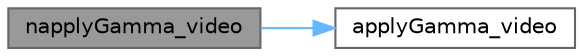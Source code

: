 digraph "napplyGamma_video"
{
 // LATEX_PDF_SIZE
  bgcolor="transparent";
  edge [fontname=Helvetica,fontsize=10,labelfontname=Helvetica,labelfontsize=10];
  node [fontname=Helvetica,fontsize=10,shape=box,height=0.2,width=0.4];
  rankdir="LR";
  Node1 [id="Node000001",label="napplyGamma_video",height=0.2,width=0.4,color="gray40", fillcolor="grey60", style="filled", fontcolor="black",tooltip="Destructively applies a gamma adjustment to a color array."];
  Node1 -> Node2 [id="edge1_Node000001_Node000002",color="steelblue1",style="solid",tooltip=" "];
  Node2 [id="Node000002",label="applyGamma_video",height=0.2,width=0.4,color="grey40", fillcolor="white", style="filled",URL="$da/dd2/group___gamma_funcs.html#ga7c3f73fd65e9a9857870c1835a1c7d85",tooltip="Applies a gamma adjustment to a color channel."];
}
